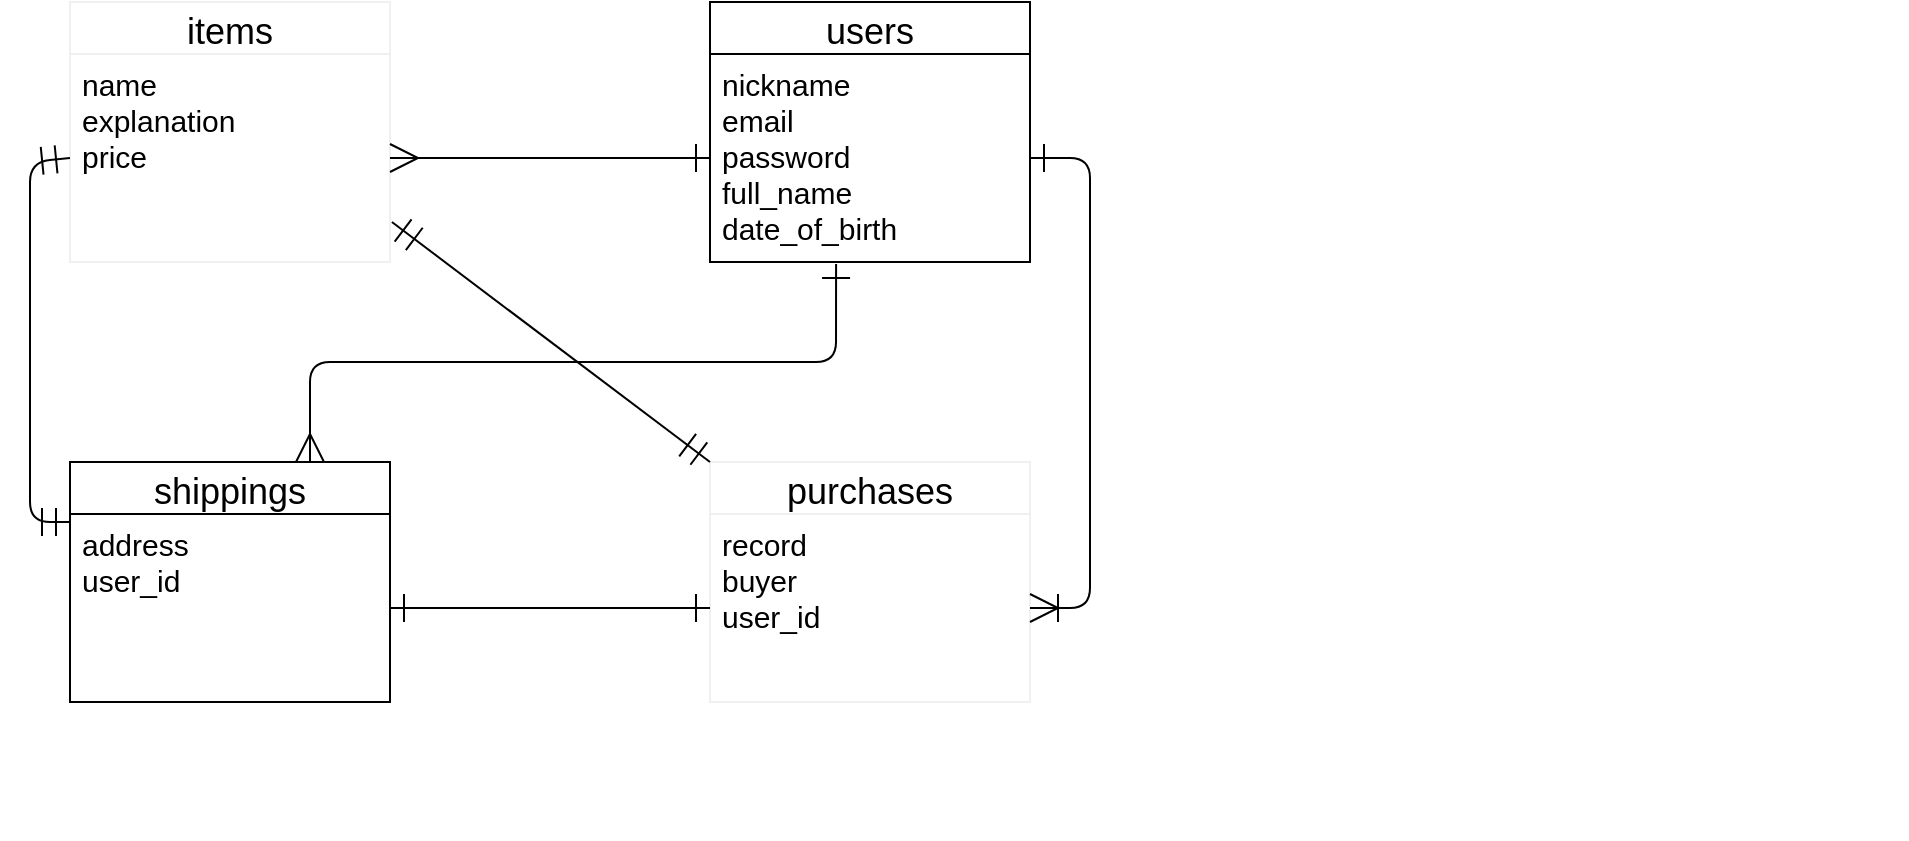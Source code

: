 <mxfile version="13.10.0" type="embed">
    <diagram id="5gUJiPvU6vKjRlm5XIEs" name="ページ1">
        <mxGraphModel dx="1273" dy="778" grid="1" gridSize="10" guides="1" tooltips="1" connect="1" arrows="1" fold="1" page="1" pageScale="1" pageWidth="850" pageHeight="1100" background="none" math="0" shadow="0">
            <root>
                <mxCell id="0"/>
                <mxCell id="1" parent="0"/>
                <mxCell id="9" style="edgeStyle=orthogonalEdgeStyle;orthogonalLoop=1;jettySize=auto;html=1;exitX=0.5;exitY=1;exitDx=0;exitDy=0;" parent="1" edge="1">
                    <mxGeometry relative="1" as="geometry">
                        <mxPoint x="110" y="480" as="sourcePoint"/>
                        <mxPoint x="110" y="480" as="targetPoint"/>
                    </mxGeometry>
                </mxCell>
                <mxCell id="Bgig5M77qCN9tXEiSz_y-149" value="items" style="swimlane;fontStyle=0;childLayout=stackLayout;horizontal=1;startSize=26;horizontalStack=0;resizeParent=1;resizeParentMax=0;resizeLast=0;collapsible=1;marginBottom=0;align=center;fontSize=18;strokeColor=#F0F0F0;textDirection=ltr;" parent="1" vertex="1">
                    <mxGeometry x="-800" y="70" width="160" height="130" as="geometry"/>
                </mxCell>
                <mxCell id="Bgig5M77qCN9tXEiSz_y-151" value="name&#10;explanation&#10;price" style="text;strokeColor=none;fillColor=none;spacingLeft=4;spacingRight=4;overflow=hidden;rotatable=0;points=[[0,0.5],[1,0.5]];portConstraint=eastwest;fontSize=15;" parent="Bgig5M77qCN9tXEiSz_y-149" vertex="1">
                    <mxGeometry y="26" width="160" height="104" as="geometry"/>
                </mxCell>
                <mxCell id="Bgig5M77qCN9tXEiSz_y-165" style="edgeStyle=orthogonalEdgeStyle;rounded=0;orthogonalLoop=1;jettySize=auto;html=1;exitX=1;exitY=0.5;exitDx=0;exitDy=0;fontSize=17;" parent="Bgig5M77qCN9tXEiSz_y-149" edge="1">
                    <mxGeometry relative="1" as="geometry">
                        <mxPoint x="260" y="43" as="sourcePoint"/>
                        <mxPoint x="260" y="43" as="targetPoint"/>
                    </mxGeometry>
                </mxCell>
                <mxCell id="Bgig5M77qCN9tXEiSz_y-161" value="purchases" style="swimlane;fontStyle=0;childLayout=stackLayout;horizontal=1;startSize=26;horizontalStack=0;resizeParent=1;resizeParentMax=0;resizeLast=0;collapsible=1;marginBottom=0;align=center;fontSize=18;strokeColor=#F0F0F0;" parent="1" vertex="1">
                    <mxGeometry x="-480" y="300" width="160" height="120" as="geometry"/>
                </mxCell>
                <mxCell id="Bgig5M77qCN9tXEiSz_y-162" value="record&#10;buyer&#10;user_id" style="text;strokeColor=none;fillColor=none;spacingLeft=4;spacingRight=4;overflow=hidden;rotatable=0;points=[[0,0.5],[1,0.5]];portConstraint=eastwest;fontSize=15;" parent="Bgig5M77qCN9tXEiSz_y-161" vertex="1">
                    <mxGeometry y="26" width="160" height="94" as="geometry"/>
                </mxCell>
                <mxCell id="34" value="users" style="swimlane;fontStyle=0;childLayout=stackLayout;horizontal=1;startSize=26;horizontalStack=0;resizeParent=1;resizeParentMax=0;resizeLast=0;collapsible=1;marginBottom=0;align=center;fontSize=18;" vertex="1" parent="1">
                    <mxGeometry x="-480" y="70" width="160" height="130" as="geometry"/>
                </mxCell>
                <mxCell id="37" value="nickname&#10;email&#10;password&#10;full_name&#10;date_of_birth" style="text;strokeColor=none;fillColor=none;spacingLeft=4;spacingRight=4;overflow=hidden;rotatable=0;points=[[0,0.5],[1,0.5]];portConstraint=eastwest;fontSize=15;" vertex="1" parent="34">
                    <mxGeometry y="26" width="160" height="104" as="geometry"/>
                </mxCell>
                <mxCell id="39" value="shippings" style="swimlane;fontStyle=0;childLayout=stackLayout;horizontal=1;startSize=26;horizontalStack=0;resizeParent=1;resizeParentMax=0;resizeLast=0;collapsible=1;marginBottom=0;align=center;fontSize=18;" vertex="1" parent="1">
                    <mxGeometry x="-800" y="300" width="160" height="120" as="geometry"/>
                </mxCell>
                <mxCell id="40" value="address&#10;user_id" style="text;strokeColor=none;fillColor=none;spacingLeft=4;spacingRight=4;overflow=hidden;rotatable=0;points=[[0,0.5],[1,0.5]];portConstraint=eastwest;fontSize=15;" vertex="1" parent="39">
                    <mxGeometry y="26" width="160" height="94" as="geometry"/>
                </mxCell>
                <mxCell id="45" value="" style="edgeStyle=entityRelationEdgeStyle;fontSize=12;html=1;endArrow=ERmany;startArrow=ERone;verticalAlign=top;exitX=0;exitY=0.5;exitDx=0;exitDy=0;strokeWidth=1;endSize=12;startSize=12;entryX=1;entryY=0.5;entryDx=0;entryDy=0;endFill=0;startFill=0;" edge="1" parent="1" source="37" target="Bgig5M77qCN9tXEiSz_y-151">
                    <mxGeometry width="100" height="100" relative="1" as="geometry">
                        <mxPoint x="-530" y="150" as="sourcePoint"/>
                        <mxPoint x="-620" y="130" as="targetPoint"/>
                    </mxGeometry>
                </mxCell>
                <mxCell id="46" value="" style="edgeStyle=entityRelationEdgeStyle;fontSize=12;html=1;endArrow=ERone;startArrow=ERoneToMany;strokeWidth=1;endSize=12;startSize=12;entryX=1;entryY=0.5;entryDx=0;entryDy=0;exitX=1;exitY=0.5;exitDx=0;exitDy=0;startFill=0;endFill=0;" edge="1" parent="1" source="Bgig5M77qCN9tXEiSz_y-162" target="37">
                    <mxGeometry width="100" height="100" relative="1" as="geometry">
                        <mxPoint x="-310" y="350" as="sourcePoint"/>
                        <mxPoint x="-310" y="121" as="targetPoint"/>
                    </mxGeometry>
                </mxCell>
                <mxCell id="47" value="" style="fontSize=12;html=1;endArrow=ERmandOne;startArrow=ERmandOne;strokeWidth=1;entryX=0;entryY=0;entryDx=0;entryDy=0;exitX=1.006;exitY=0.808;exitDx=0;exitDy=0;exitPerimeter=0;endSize=12;startSize=12;" edge="1" parent="1" source="Bgig5M77qCN9tXEiSz_y-151" target="Bgig5M77qCN9tXEiSz_y-161">
                    <mxGeometry width="100" height="100" relative="1" as="geometry">
                        <mxPoint x="-640" y="290" as="sourcePoint"/>
                        <mxPoint x="-540" y="190" as="targetPoint"/>
                    </mxGeometry>
                </mxCell>
                <mxCell id="48" value="" style="edgeStyle=entityRelationEdgeStyle;fontSize=12;html=1;endArrow=ERone;startArrow=ERone;strokeWidth=1;entryX=0;entryY=0.5;entryDx=0;entryDy=0;exitX=1;exitY=0.5;exitDx=0;exitDy=0;endSize=12;startSize=12;startFill=0;endFill=0;" edge="1" parent="1" source="40" target="Bgig5M77qCN9tXEiSz_y-162">
                    <mxGeometry width="100" height="100" relative="1" as="geometry">
                        <mxPoint x="-600" y="450" as="sourcePoint"/>
                        <mxPoint x="-500" y="350" as="targetPoint"/>
                    </mxGeometry>
                </mxCell>
                <mxCell id="49" value="" style="fontSize=12;html=1;endArrow=ERmandOne;startArrow=ERmandOne;strokeWidth=1;exitX=0;exitY=0.25;exitDx=0;exitDy=0;endSize=12;startSize=12;targetPerimeterSpacing=0;" edge="1" parent="1" source="39">
                    <mxGeometry width="100" height="100" relative="1" as="geometry">
                        <mxPoint x="-810" y="300" as="sourcePoint"/>
                        <mxPoint x="-800" y="148" as="targetPoint"/>
                        <Array as="points">
                            <mxPoint x="-820" y="330"/>
                            <mxPoint x="-820" y="280"/>
                            <mxPoint x="-820" y="260"/>
                            <mxPoint x="-820" y="200"/>
                            <mxPoint x="-820" y="150"/>
                        </Array>
                    </mxGeometry>
                </mxCell>
                <mxCell id="51" value="" style="fontSize=12;html=1;endArrow=ERmany;startArrow=ERone;strokeWidth=1;startFill=0;edgeStyle=orthogonalEdgeStyle;entryX=0.75;entryY=0;entryDx=0;entryDy=0;endSize=12;startSize=12;endFill=0;exitX=0.394;exitY=1.01;exitDx=0;exitDy=0;exitPerimeter=0;" edge="1" parent="1" source="37" target="39">
                    <mxGeometry width="100" height="100" relative="1" as="geometry">
                        <mxPoint x="-420" y="240" as="sourcePoint"/>
                        <mxPoint x="-700" y="280" as="targetPoint"/>
                    </mxGeometry>
                </mxCell>
            </root>
        </mxGraphModel>
    </diagram>
</mxfile>
